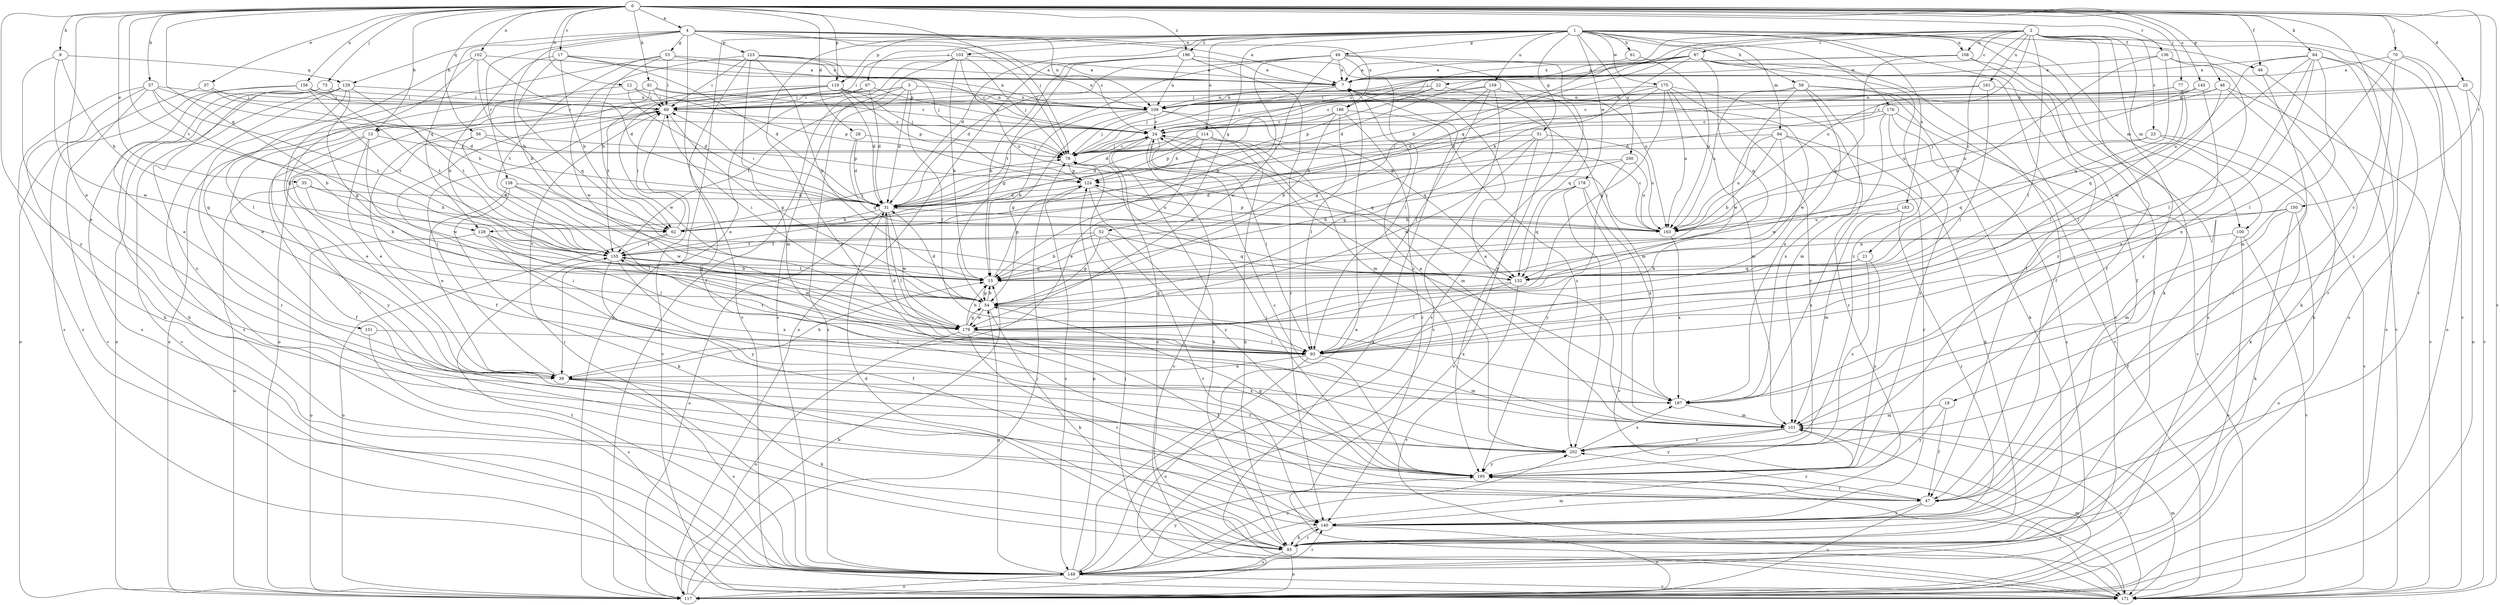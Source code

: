 strict digraph  {
0;
1;
2;
3;
4;
7;
9;
12;
13;
15;
17;
18;
21;
22;
23;
24;
25;
28;
31;
35;
37;
39;
46;
47;
48;
49;
51;
52;
53;
54;
56;
57;
59;
61;
62;
67;
69;
70;
73;
77;
78;
81;
84;
85;
87;
93;
94;
100;
101;
102;
103;
108;
109;
114;
117;
119;
123;
124;
128;
129;
131;
132;
136;
138;
140;
145;
148;
150;
155;
156;
159;
161;
163;
171;
175;
176;
178;
179;
183;
186;
187;
195;
196;
200;
202;
0 -> 4  [label=a];
0 -> 9  [label=b];
0 -> 12  [label=b];
0 -> 13  [label=b];
0 -> 17  [label=c];
0 -> 18  [label=c];
0 -> 25  [label=d];
0 -> 28  [label=d];
0 -> 35  [label=e];
0 -> 37  [label=e];
0 -> 39  [label=e];
0 -> 46  [label=f];
0 -> 48  [label=g];
0 -> 56  [label=h];
0 -> 57  [label=h];
0 -> 70  [label=j];
0 -> 73  [label=j];
0 -> 77  [label=j];
0 -> 78  [label=j];
0 -> 81  [label=k];
0 -> 84  [label=k];
0 -> 102  [label=n];
0 -> 119  [label=p];
0 -> 128  [label=q];
0 -> 136  [label=r];
0 -> 145  [label=s];
0 -> 150  [label=t];
0 -> 155  [label=t];
0 -> 156  [label=u];
0 -> 171  [label=v];
0 -> 195  [label=y];
0 -> 196  [label=z];
1 -> 31  [label=d];
1 -> 46  [label=f];
1 -> 47  [label=f];
1 -> 49  [label=g];
1 -> 51  [label=g];
1 -> 52  [label=g];
1 -> 59  [label=h];
1 -> 61  [label=h];
1 -> 67  [label=i];
1 -> 85  [label=k];
1 -> 94  [label=m];
1 -> 100  [label=m];
1 -> 103  [label=n];
1 -> 108  [label=n];
1 -> 114  [label=o];
1 -> 117  [label=o];
1 -> 119  [label=p];
1 -> 159  [label=u];
1 -> 175  [label=w];
1 -> 176  [label=w];
1 -> 178  [label=w];
1 -> 183  [label=x];
1 -> 196  [label=z];
1 -> 200  [label=z];
1 -> 202  [label=z];
2 -> 21  [label=c];
2 -> 22  [label=c];
2 -> 23  [label=c];
2 -> 47  [label=f];
2 -> 62  [label=h];
2 -> 87  [label=l];
2 -> 93  [label=l];
2 -> 100  [label=m];
2 -> 108  [label=n];
2 -> 117  [label=o];
2 -> 128  [label=q];
2 -> 161  [label=u];
2 -> 163  [label=u];
2 -> 171  [label=v];
2 -> 186  [label=x];
2 -> 195  [label=y];
3 -> 13  [label=b];
3 -> 31  [label=d];
3 -> 69  [label=i];
3 -> 93  [label=l];
3 -> 109  [label=n];
3 -> 148  [label=s];
3 -> 155  [label=t];
4 -> 7  [label=a];
4 -> 15  [label=b];
4 -> 24  [label=c];
4 -> 53  [label=g];
4 -> 78  [label=j];
4 -> 109  [label=n];
4 -> 123  [label=p];
4 -> 128  [label=q];
4 -> 129  [label=q];
4 -> 138  [label=r];
4 -> 171  [label=v];
4 -> 186  [label=x];
7 -> 69  [label=i];
7 -> 78  [label=j];
7 -> 101  [label=m];
9 -> 39  [label=e];
9 -> 62  [label=h];
9 -> 129  [label=q];
9 -> 179  [label=w];
12 -> 31  [label=d];
12 -> 69  [label=i];
12 -> 124  [label=p];
12 -> 131  [label=q];
13 -> 39  [label=e];
13 -> 47  [label=f];
13 -> 78  [label=j];
13 -> 179  [label=w];
13 -> 195  [label=y];
15 -> 54  [label=g];
15 -> 124  [label=p];
15 -> 155  [label=t];
17 -> 7  [label=a];
17 -> 15  [label=b];
17 -> 24  [label=c];
17 -> 31  [label=d];
17 -> 62  [label=h];
17 -> 132  [label=q];
18 -> 47  [label=f];
18 -> 101  [label=m];
18 -> 195  [label=y];
21 -> 15  [label=b];
21 -> 132  [label=q];
21 -> 195  [label=y];
21 -> 202  [label=z];
22 -> 78  [label=j];
22 -> 109  [label=n];
22 -> 124  [label=p];
22 -> 179  [label=w];
23 -> 78  [label=j];
23 -> 85  [label=k];
23 -> 132  [label=q];
23 -> 171  [label=v];
24 -> 78  [label=j];
24 -> 85  [label=k];
24 -> 93  [label=l];
24 -> 132  [label=q];
24 -> 171  [label=v];
25 -> 24  [label=c];
25 -> 109  [label=n];
25 -> 117  [label=o];
25 -> 171  [label=v];
28 -> 31  [label=d];
28 -> 78  [label=j];
28 -> 132  [label=q];
31 -> 62  [label=h];
31 -> 69  [label=i];
31 -> 93  [label=l];
31 -> 117  [label=o];
31 -> 163  [label=u];
31 -> 179  [label=w];
35 -> 15  [label=b];
35 -> 31  [label=d];
35 -> 62  [label=h];
35 -> 117  [label=o];
37 -> 31  [label=d];
37 -> 69  [label=i];
37 -> 117  [label=o];
39 -> 15  [label=b];
39 -> 69  [label=i];
39 -> 85  [label=k];
39 -> 148  [label=s];
39 -> 187  [label=x];
39 -> 202  [label=z];
46 -> 140  [label=r];
46 -> 171  [label=v];
47 -> 117  [label=o];
47 -> 140  [label=r];
47 -> 202  [label=z];
48 -> 85  [label=k];
48 -> 93  [label=l];
48 -> 109  [label=n];
48 -> 163  [label=u];
48 -> 171  [label=v];
49 -> 7  [label=a];
49 -> 15  [label=b];
49 -> 31  [label=d];
49 -> 93  [label=l];
49 -> 148  [label=s];
49 -> 155  [label=t];
49 -> 179  [label=w];
49 -> 195  [label=y];
51 -> 54  [label=g];
51 -> 78  [label=j];
51 -> 163  [label=u];
51 -> 171  [label=v];
51 -> 179  [label=w];
52 -> 15  [label=b];
52 -> 54  [label=g];
52 -> 132  [label=q];
52 -> 140  [label=r];
52 -> 155  [label=t];
53 -> 7  [label=a];
53 -> 62  [label=h];
53 -> 69  [label=i];
53 -> 109  [label=n];
53 -> 140  [label=r];
53 -> 155  [label=t];
54 -> 15  [label=b];
54 -> 31  [label=d];
54 -> 69  [label=i];
54 -> 85  [label=k];
54 -> 179  [label=w];
54 -> 187  [label=x];
56 -> 39  [label=e];
56 -> 78  [label=j];
56 -> 124  [label=p];
56 -> 155  [label=t];
57 -> 15  [label=b];
57 -> 62  [label=h];
57 -> 69  [label=i];
57 -> 85  [label=k];
57 -> 148  [label=s];
57 -> 155  [label=t];
57 -> 171  [label=v];
59 -> 85  [label=k];
59 -> 101  [label=m];
59 -> 109  [label=n];
59 -> 163  [label=u];
59 -> 171  [label=v];
59 -> 179  [label=w];
59 -> 187  [label=x];
61 -> 7  [label=a];
61 -> 163  [label=u];
62 -> 69  [label=i];
62 -> 78  [label=j];
62 -> 117  [label=o];
62 -> 155  [label=t];
67 -> 24  [label=c];
67 -> 31  [label=d];
67 -> 39  [label=e];
67 -> 69  [label=i];
69 -> 24  [label=c];
69 -> 47  [label=f];
69 -> 54  [label=g];
69 -> 171  [label=v];
70 -> 7  [label=a];
70 -> 93  [label=l];
70 -> 117  [label=o];
70 -> 140  [label=r];
70 -> 202  [label=z];
73 -> 69  [label=i];
73 -> 85  [label=k];
73 -> 148  [label=s];
73 -> 155  [label=t];
73 -> 202  [label=z];
77 -> 24  [label=c];
77 -> 69  [label=i];
77 -> 93  [label=l];
77 -> 132  [label=q];
78 -> 24  [label=c];
78 -> 124  [label=p];
81 -> 24  [label=c];
81 -> 39  [label=e];
81 -> 69  [label=i];
81 -> 109  [label=n];
81 -> 117  [label=o];
84 -> 7  [label=a];
84 -> 93  [label=l];
84 -> 101  [label=m];
84 -> 117  [label=o];
84 -> 140  [label=r];
84 -> 163  [label=u];
84 -> 179  [label=w];
84 -> 187  [label=x];
85 -> 24  [label=c];
85 -> 31  [label=d];
85 -> 117  [label=o];
85 -> 140  [label=r];
85 -> 148  [label=s];
87 -> 7  [label=a];
87 -> 24  [label=c];
87 -> 31  [label=d];
87 -> 47  [label=f];
87 -> 62  [label=h];
87 -> 78  [label=j];
87 -> 132  [label=q];
87 -> 148  [label=s];
87 -> 202  [label=z];
93 -> 31  [label=d];
93 -> 39  [label=e];
93 -> 101  [label=m];
93 -> 117  [label=o];
93 -> 155  [label=t];
94 -> 15  [label=b];
94 -> 78  [label=j];
94 -> 85  [label=k];
94 -> 140  [label=r];
94 -> 163  [label=u];
94 -> 179  [label=w];
100 -> 47  [label=f];
100 -> 117  [label=o];
100 -> 155  [label=t];
100 -> 171  [label=v];
101 -> 7  [label=a];
101 -> 171  [label=v];
101 -> 195  [label=y];
101 -> 202  [label=z];
102 -> 7  [label=a];
102 -> 31  [label=d];
102 -> 54  [label=g];
102 -> 62  [label=h];
102 -> 93  [label=l];
103 -> 7  [label=a];
103 -> 15  [label=b];
103 -> 69  [label=i];
103 -> 78  [label=j];
103 -> 117  [label=o];
103 -> 148  [label=s];
103 -> 163  [label=u];
108 -> 7  [label=a];
108 -> 47  [label=f];
108 -> 69  [label=i];
108 -> 132  [label=q];
108 -> 148  [label=s];
109 -> 15  [label=b];
109 -> 24  [label=c];
109 -> 54  [label=g];
109 -> 78  [label=j];
109 -> 101  [label=m];
109 -> 132  [label=q];
114 -> 31  [label=d];
114 -> 39  [label=e];
114 -> 78  [label=j];
114 -> 85  [label=k];
114 -> 101  [label=m];
114 -> 124  [label=p];
117 -> 15  [label=b];
117 -> 78  [label=j];
117 -> 101  [label=m];
119 -> 31  [label=d];
119 -> 78  [label=j];
119 -> 109  [label=n];
119 -> 117  [label=o];
119 -> 124  [label=p];
119 -> 155  [label=t];
119 -> 179  [label=w];
123 -> 7  [label=a];
123 -> 15  [label=b];
123 -> 47  [label=f];
123 -> 69  [label=i];
123 -> 78  [label=j];
123 -> 101  [label=m];
123 -> 109  [label=n];
123 -> 179  [label=w];
124 -> 31  [label=d];
124 -> 148  [label=s];
124 -> 163  [label=u];
124 -> 195  [label=y];
128 -> 54  [label=g];
128 -> 93  [label=l];
128 -> 117  [label=o];
128 -> 155  [label=t];
128 -> 195  [label=y];
129 -> 54  [label=g];
129 -> 109  [label=n];
129 -> 117  [label=o];
129 -> 140  [label=r];
129 -> 148  [label=s];
129 -> 155  [label=t];
129 -> 171  [label=v];
131 -> 93  [label=l];
131 -> 148  [label=s];
132 -> 54  [label=g];
132 -> 93  [label=l];
132 -> 171  [label=v];
136 -> 7  [label=a];
136 -> 15  [label=b];
136 -> 85  [label=k];
136 -> 132  [label=q];
136 -> 202  [label=z];
138 -> 31  [label=d];
138 -> 39  [label=e];
138 -> 85  [label=k];
138 -> 93  [label=l];
138 -> 179  [label=w];
140 -> 85  [label=k];
140 -> 117  [label=o];
145 -> 31  [label=d];
145 -> 109  [label=n];
145 -> 163  [label=u];
145 -> 187  [label=x];
148 -> 7  [label=a];
148 -> 54  [label=g];
148 -> 69  [label=i];
148 -> 101  [label=m];
148 -> 117  [label=o];
148 -> 124  [label=p];
148 -> 140  [label=r];
148 -> 155  [label=t];
148 -> 171  [label=v];
148 -> 195  [label=y];
148 -> 202  [label=z];
150 -> 15  [label=b];
150 -> 62  [label=h];
150 -> 85  [label=k];
150 -> 101  [label=m];
150 -> 117  [label=o];
155 -> 15  [label=b];
155 -> 47  [label=f];
155 -> 132  [label=q];
155 -> 179  [label=w];
155 -> 187  [label=x];
156 -> 24  [label=c];
156 -> 39  [label=e];
156 -> 69  [label=i];
156 -> 148  [label=s];
156 -> 155  [label=t];
159 -> 54  [label=g];
159 -> 62  [label=h];
159 -> 93  [label=l];
159 -> 109  [label=n];
159 -> 132  [label=q];
159 -> 148  [label=s];
161 -> 31  [label=d];
161 -> 47  [label=f];
161 -> 93  [label=l];
161 -> 109  [label=n];
163 -> 24  [label=c];
163 -> 78  [label=j];
163 -> 124  [label=p];
163 -> 187  [label=x];
171 -> 7  [label=a];
171 -> 78  [label=j];
171 -> 101  [label=m];
171 -> 195  [label=y];
175 -> 24  [label=c];
175 -> 31  [label=d];
175 -> 54  [label=g];
175 -> 69  [label=i];
175 -> 101  [label=m];
175 -> 140  [label=r];
175 -> 163  [label=u];
175 -> 195  [label=y];
176 -> 24  [label=c];
176 -> 62  [label=h];
176 -> 148  [label=s];
176 -> 171  [label=v];
176 -> 187  [label=x];
176 -> 195  [label=y];
178 -> 31  [label=d];
178 -> 132  [label=q];
178 -> 171  [label=v];
178 -> 187  [label=x];
178 -> 202  [label=z];
179 -> 15  [label=b];
179 -> 47  [label=f];
179 -> 54  [label=g];
179 -> 93  [label=l];
179 -> 117  [label=o];
179 -> 140  [label=r];
183 -> 101  [label=m];
183 -> 140  [label=r];
183 -> 163  [label=u];
183 -> 187  [label=x];
186 -> 15  [label=b];
186 -> 24  [label=c];
186 -> 31  [label=d];
186 -> 93  [label=l];
186 -> 140  [label=r];
186 -> 202  [label=z];
187 -> 24  [label=c];
187 -> 101  [label=m];
195 -> 24  [label=c];
195 -> 47  [label=f];
195 -> 54  [label=g];
195 -> 78  [label=j];
196 -> 7  [label=a];
196 -> 15  [label=b];
196 -> 54  [label=g];
196 -> 109  [label=n];
196 -> 117  [label=o];
196 -> 140  [label=r];
196 -> 163  [label=u];
200 -> 15  [label=b];
200 -> 124  [label=p];
200 -> 163  [label=u];
200 -> 195  [label=y];
202 -> 7  [label=a];
202 -> 69  [label=i];
202 -> 187  [label=x];
202 -> 195  [label=y];
}
